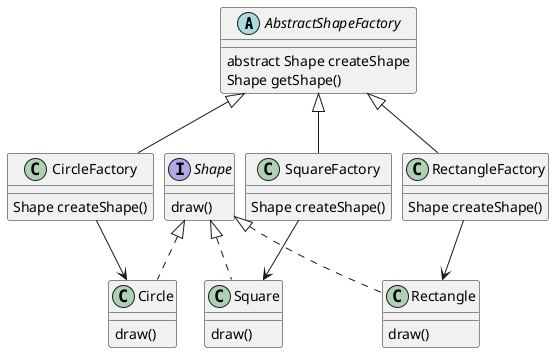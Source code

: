 @startuml
skinparam nodesep 10
skinparam class {
  BackgroundColor<<interface>> #ffccff
  BackgroundColor<<abstract>> #ccccff
}

abstract class AbstractShapeFactory {
    abstract {method} Shape createShape
    {method} Shape getShape()
}
class CircleFactory extends AbstractShapeFactory {
    {method} Shape createShape()
}
class SquareFactory extends AbstractShapeFactory {
    {method} Shape createShape()
}
class RectangleFactory extends AbstractShapeFactory {
    {method} Shape createShape()
}
interface Shape {
    {method} draw()
}
class Circle implements Shape {
    {method} draw()
}
class Square implements Shape {
    {method} draw()
}
class Rectangle implements Shape {
    {method} draw()
}
CircleFactory --> Circle
SquareFactory --> Square
RectangleFactory --> Rectangle
@enduml